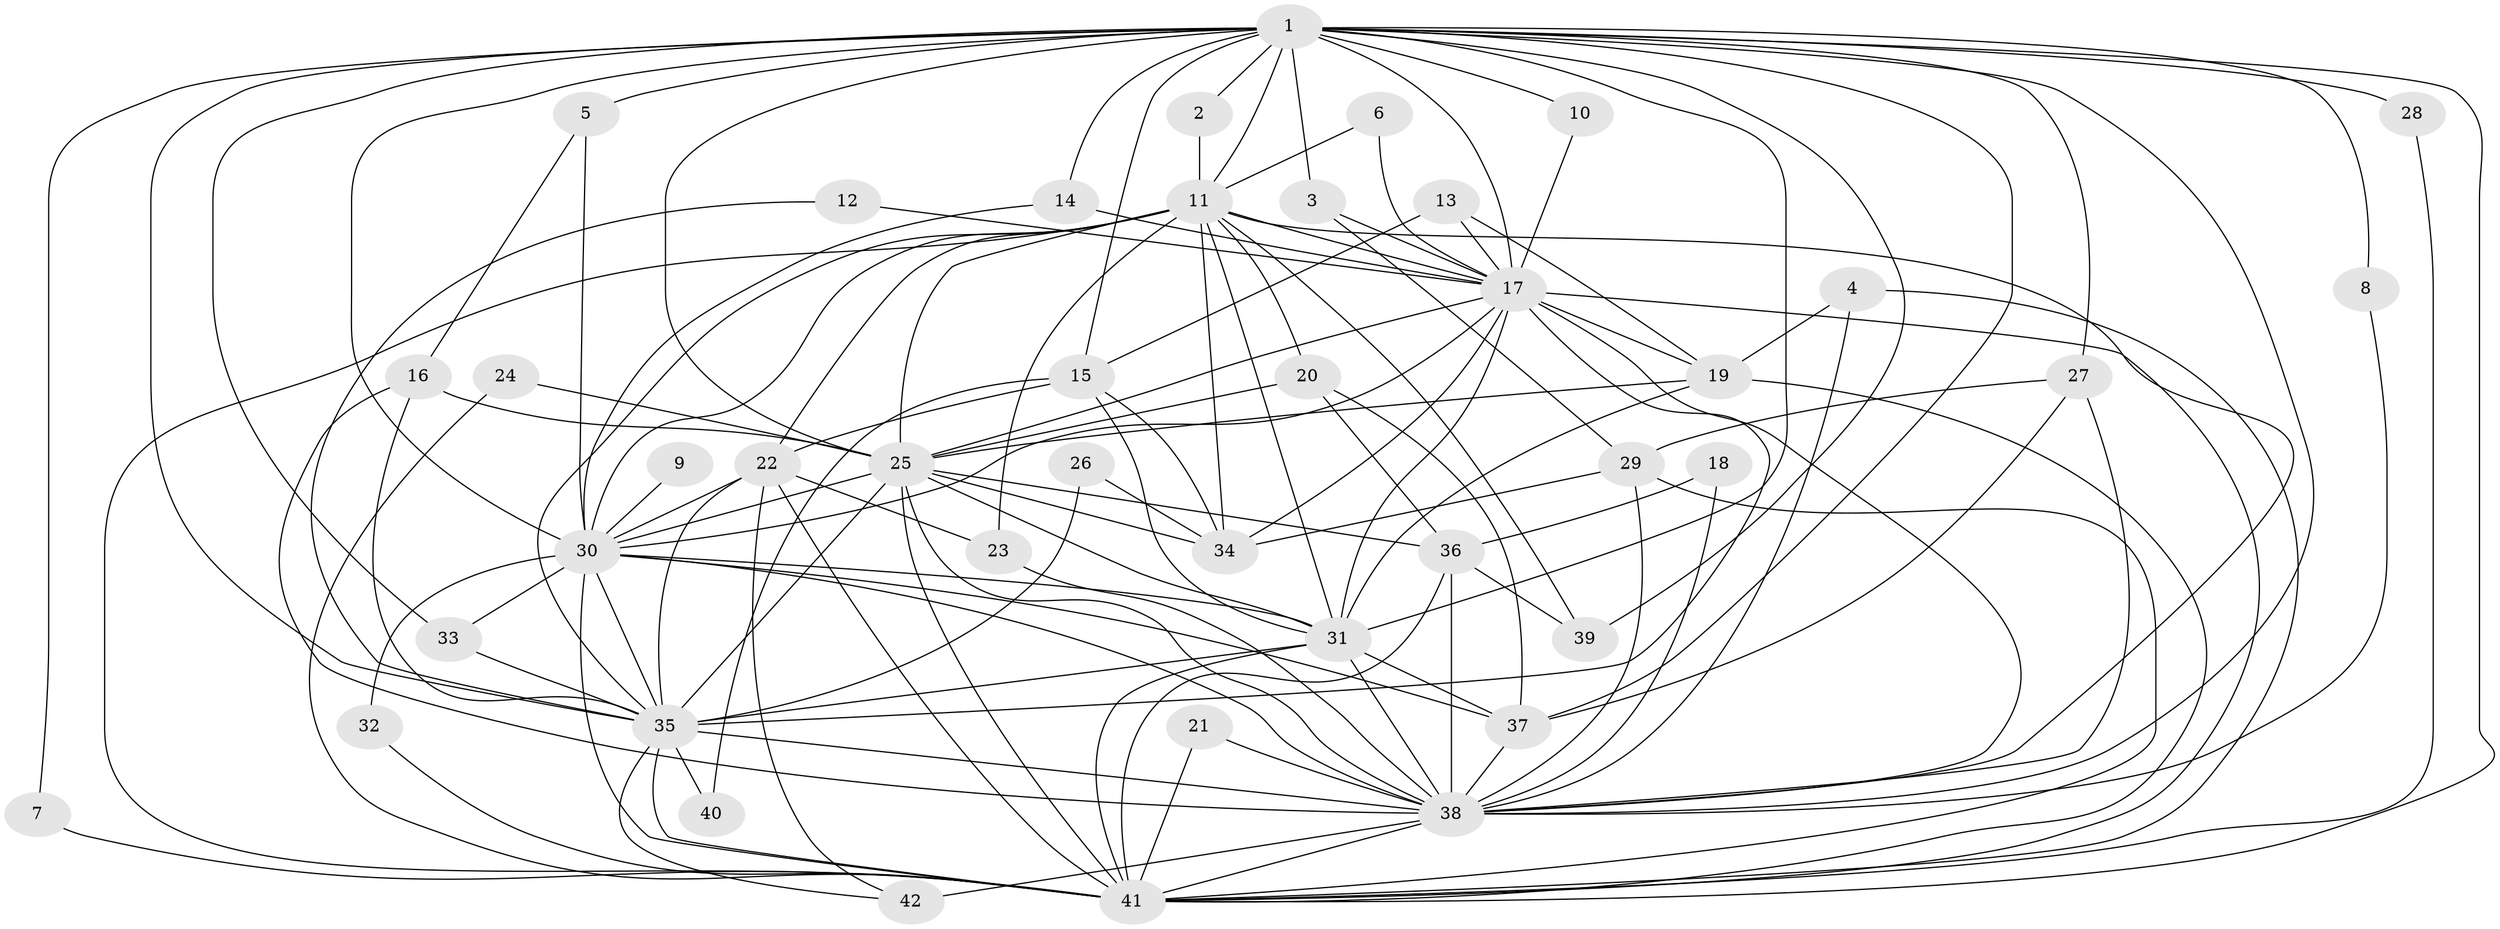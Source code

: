 // original degree distribution, {19: 0.03614457831325301, 17: 0.03614457831325301, 12: 0.012048192771084338, 20: 0.012048192771084338, 25: 0.012048192771084338, 15: 0.012048192771084338, 2: 0.5180722891566265, 4: 0.0963855421686747, 3: 0.18072289156626506, 5: 0.04819277108433735, 6: 0.024096385542168676, 7: 0.012048192771084338}
// Generated by graph-tools (version 1.1) at 2025/49/03/09/25 03:49:29]
// undirected, 42 vertices, 126 edges
graph export_dot {
graph [start="1"]
  node [color=gray90,style=filled];
  1;
  2;
  3;
  4;
  5;
  6;
  7;
  8;
  9;
  10;
  11;
  12;
  13;
  14;
  15;
  16;
  17;
  18;
  19;
  20;
  21;
  22;
  23;
  24;
  25;
  26;
  27;
  28;
  29;
  30;
  31;
  32;
  33;
  34;
  35;
  36;
  37;
  38;
  39;
  40;
  41;
  42;
  1 -- 2 [weight=1.0];
  1 -- 3 [weight=1.0];
  1 -- 5 [weight=2.0];
  1 -- 7 [weight=1.0];
  1 -- 8 [weight=1.0];
  1 -- 10 [weight=1.0];
  1 -- 11 [weight=2.0];
  1 -- 14 [weight=1.0];
  1 -- 15 [weight=1.0];
  1 -- 17 [weight=2.0];
  1 -- 25 [weight=3.0];
  1 -- 27 [weight=1.0];
  1 -- 28 [weight=2.0];
  1 -- 30 [weight=2.0];
  1 -- 31 [weight=2.0];
  1 -- 33 [weight=1.0];
  1 -- 35 [weight=2.0];
  1 -- 37 [weight=1.0];
  1 -- 38 [weight=2.0];
  1 -- 39 [weight=1.0];
  1 -- 41 [weight=2.0];
  2 -- 11 [weight=1.0];
  3 -- 17 [weight=1.0];
  3 -- 29 [weight=1.0];
  4 -- 19 [weight=1.0];
  4 -- 38 [weight=1.0];
  4 -- 41 [weight=1.0];
  5 -- 16 [weight=1.0];
  5 -- 30 [weight=1.0];
  6 -- 11 [weight=1.0];
  6 -- 17 [weight=2.0];
  7 -- 41 [weight=1.0];
  8 -- 38 [weight=1.0];
  9 -- 30 [weight=1.0];
  10 -- 17 [weight=1.0];
  11 -- 17 [weight=1.0];
  11 -- 20 [weight=1.0];
  11 -- 22 [weight=1.0];
  11 -- 23 [weight=1.0];
  11 -- 25 [weight=1.0];
  11 -- 30 [weight=1.0];
  11 -- 31 [weight=1.0];
  11 -- 34 [weight=1.0];
  11 -- 35 [weight=2.0];
  11 -- 38 [weight=1.0];
  11 -- 39 [weight=1.0];
  11 -- 41 [weight=1.0];
  12 -- 17 [weight=1.0];
  12 -- 35 [weight=1.0];
  13 -- 15 [weight=1.0];
  13 -- 17 [weight=1.0];
  13 -- 19 [weight=1.0];
  14 -- 17 [weight=1.0];
  14 -- 30 [weight=1.0];
  15 -- 22 [weight=1.0];
  15 -- 31 [weight=1.0];
  15 -- 34 [weight=1.0];
  15 -- 40 [weight=1.0];
  16 -- 25 [weight=1.0];
  16 -- 35 [weight=1.0];
  16 -- 38 [weight=1.0];
  17 -- 19 [weight=1.0];
  17 -- 25 [weight=1.0];
  17 -- 30 [weight=1.0];
  17 -- 31 [weight=1.0];
  17 -- 34 [weight=1.0];
  17 -- 35 [weight=1.0];
  17 -- 38 [weight=2.0];
  17 -- 41 [weight=1.0];
  18 -- 36 [weight=1.0];
  18 -- 38 [weight=1.0];
  19 -- 25 [weight=2.0];
  19 -- 31 [weight=1.0];
  19 -- 41 [weight=1.0];
  20 -- 25 [weight=1.0];
  20 -- 36 [weight=2.0];
  20 -- 37 [weight=1.0];
  21 -- 38 [weight=1.0];
  21 -- 41 [weight=1.0];
  22 -- 23 [weight=1.0];
  22 -- 30 [weight=1.0];
  22 -- 35 [weight=1.0];
  22 -- 41 [weight=1.0];
  22 -- 42 [weight=1.0];
  23 -- 38 [weight=1.0];
  24 -- 25 [weight=1.0];
  24 -- 41 [weight=1.0];
  25 -- 30 [weight=1.0];
  25 -- 31 [weight=1.0];
  25 -- 34 [weight=1.0];
  25 -- 35 [weight=1.0];
  25 -- 36 [weight=1.0];
  25 -- 38 [weight=1.0];
  25 -- 41 [weight=1.0];
  26 -- 34 [weight=1.0];
  26 -- 35 [weight=2.0];
  27 -- 29 [weight=1.0];
  27 -- 37 [weight=1.0];
  27 -- 38 [weight=1.0];
  28 -- 41 [weight=1.0];
  29 -- 34 [weight=1.0];
  29 -- 38 [weight=1.0];
  29 -- 41 [weight=1.0];
  30 -- 31 [weight=1.0];
  30 -- 32 [weight=1.0];
  30 -- 33 [weight=1.0];
  30 -- 35 [weight=1.0];
  30 -- 37 [weight=1.0];
  30 -- 38 [weight=1.0];
  30 -- 41 [weight=1.0];
  31 -- 35 [weight=1.0];
  31 -- 37 [weight=1.0];
  31 -- 38 [weight=1.0];
  31 -- 41 [weight=1.0];
  32 -- 41 [weight=1.0];
  33 -- 35 [weight=1.0];
  35 -- 38 [weight=2.0];
  35 -- 40 [weight=1.0];
  35 -- 41 [weight=1.0];
  35 -- 42 [weight=1.0];
  36 -- 38 [weight=2.0];
  36 -- 39 [weight=2.0];
  36 -- 41 [weight=1.0];
  37 -- 38 [weight=1.0];
  38 -- 41 [weight=1.0];
  38 -- 42 [weight=2.0];
}
